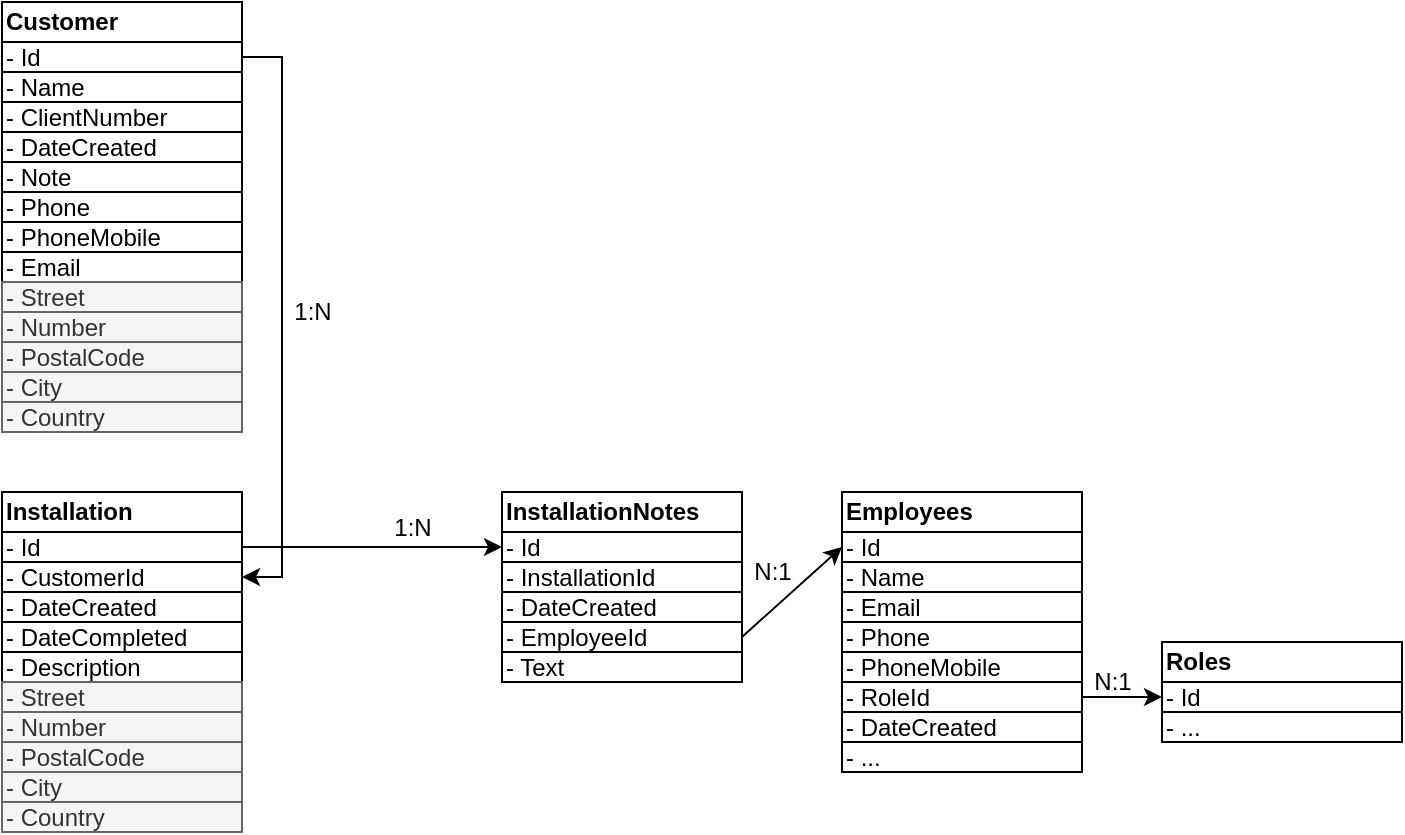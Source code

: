 <mxfile version="13.6.2" type="github"><diagram id="DDfRu9pR-mYWWbXUiUeC" name="Page-2"><mxGraphModel dx="868" dy="482" grid="1" gridSize="10" guides="1" tooltips="1" connect="1" arrows="1" fold="1" page="1" pageScale="1" pageWidth="827" pageHeight="1169" math="0" shadow="0"><root><mxCell id="MrkqH63gfhFUiDKeLNYQ-0"/><mxCell id="MrkqH63gfhFUiDKeLNYQ-1" parent="MrkqH63gfhFUiDKeLNYQ-0"/><mxCell id="MrkqH63gfhFUiDKeLNYQ-2" value="&lt;b&gt;Customer&lt;/b&gt;&lt;br&gt;" style="rounded=0;whiteSpace=wrap;html=1;align=left;" parent="MrkqH63gfhFUiDKeLNYQ-1" vertex="1"><mxGeometry x="40" y="40" width="120" height="20" as="geometry"/></mxCell><mxCell id="MrkqH63gfhFUiDKeLNYQ-3" value="&lt;b&gt;Installation&lt;/b&gt;" style="rounded=0;whiteSpace=wrap;html=1;align=left;" parent="MrkqH63gfhFUiDKeLNYQ-1" vertex="1"><mxGeometry x="40" y="285" width="120" height="20" as="geometry"/></mxCell><mxCell id="MrkqH63gfhFUiDKeLNYQ-4" value="&lt;b&gt;InstallationNotes&lt;/b&gt;" style="rounded=0;whiteSpace=wrap;html=1;align=left;" parent="MrkqH63gfhFUiDKeLNYQ-1" vertex="1"><mxGeometry x="290" y="285" width="120" height="20" as="geometry"/></mxCell><mxCell id="MrkqH63gfhFUiDKeLNYQ-5" style="edgeStyle=orthogonalEdgeStyle;rounded=0;orthogonalLoop=1;jettySize=auto;html=1;exitX=1;exitY=0.5;exitDx=0;exitDy=0;entryX=1;entryY=0.5;entryDx=0;entryDy=0;" parent="MrkqH63gfhFUiDKeLNYQ-1" source="MrkqH63gfhFUiDKeLNYQ-6" target="MrkqH63gfhFUiDKeLNYQ-21" edge="1"><mxGeometry relative="1" as="geometry"/></mxCell><mxCell id="MrkqH63gfhFUiDKeLNYQ-6" value="- Id" style="rounded=0;whiteSpace=wrap;html=1;align=left;" parent="MrkqH63gfhFUiDKeLNYQ-1" vertex="1"><mxGeometry x="40" y="60" width="120" height="15" as="geometry"/></mxCell><mxCell id="MrkqH63gfhFUiDKeLNYQ-7" value="- Name" style="rounded=0;whiteSpace=wrap;html=1;align=left;" parent="MrkqH63gfhFUiDKeLNYQ-1" vertex="1"><mxGeometry x="40" y="75" width="120" height="15" as="geometry"/></mxCell><mxCell id="MrkqH63gfhFUiDKeLNYQ-8" value="- ClientNumber" style="rounded=0;whiteSpace=wrap;html=1;align=left;" parent="MrkqH63gfhFUiDKeLNYQ-1" vertex="1"><mxGeometry x="40" y="90" width="120" height="15" as="geometry"/></mxCell><mxCell id="MrkqH63gfhFUiDKeLNYQ-9" value="- DateCreated" style="rounded=0;whiteSpace=wrap;html=1;align=left;" parent="MrkqH63gfhFUiDKeLNYQ-1" vertex="1"><mxGeometry x="40" y="105" width="120" height="15" as="geometry"/></mxCell><mxCell id="MrkqH63gfhFUiDKeLNYQ-10" value="- Note" style="rounded=0;whiteSpace=wrap;html=1;align=left;" parent="MrkqH63gfhFUiDKeLNYQ-1" vertex="1"><mxGeometry x="40" y="120" width="120" height="15" as="geometry"/></mxCell><mxCell id="MrkqH63gfhFUiDKeLNYQ-11" value="- Phone" style="rounded=0;whiteSpace=wrap;html=1;align=left;" parent="MrkqH63gfhFUiDKeLNYQ-1" vertex="1"><mxGeometry x="40" y="135" width="120" height="15" as="geometry"/></mxCell><mxCell id="MrkqH63gfhFUiDKeLNYQ-12" value="- PhoneMobile" style="rounded=0;whiteSpace=wrap;html=1;align=left;" parent="MrkqH63gfhFUiDKeLNYQ-1" vertex="1"><mxGeometry x="40" y="150" width="120" height="15" as="geometry"/></mxCell><mxCell id="MrkqH63gfhFUiDKeLNYQ-13" value="- Email" style="rounded=0;whiteSpace=wrap;html=1;align=left;" parent="MrkqH63gfhFUiDKeLNYQ-1" vertex="1"><mxGeometry x="40" y="165" width="120" height="15" as="geometry"/></mxCell><mxCell id="MrkqH63gfhFUiDKeLNYQ-14" value="- Street" style="rounded=0;whiteSpace=wrap;html=1;align=left;fillColor=#f5f5f5;strokeColor=#666666;fontColor=#333333;" parent="MrkqH63gfhFUiDKeLNYQ-1" vertex="1"><mxGeometry x="40" y="180" width="120" height="15" as="geometry"/></mxCell><mxCell id="MrkqH63gfhFUiDKeLNYQ-15" value="- Number" style="rounded=0;whiteSpace=wrap;html=1;align=left;fillColor=#f5f5f5;strokeColor=#666666;fontColor=#333333;" parent="MrkqH63gfhFUiDKeLNYQ-1" vertex="1"><mxGeometry x="40" y="195" width="120" height="15" as="geometry"/></mxCell><mxCell id="MrkqH63gfhFUiDKeLNYQ-16" value="- PostalCode" style="rounded=0;whiteSpace=wrap;html=1;align=left;fillColor=#f5f5f5;strokeColor=#666666;fontColor=#333333;" parent="MrkqH63gfhFUiDKeLNYQ-1" vertex="1"><mxGeometry x="40" y="210" width="120" height="15" as="geometry"/></mxCell><mxCell id="MrkqH63gfhFUiDKeLNYQ-17" value="- City" style="rounded=0;whiteSpace=wrap;html=1;align=left;fillColor=#f5f5f5;strokeColor=#666666;fontColor=#333333;" parent="MrkqH63gfhFUiDKeLNYQ-1" vertex="1"><mxGeometry x="40" y="225" width="120" height="15" as="geometry"/></mxCell><mxCell id="MrkqH63gfhFUiDKeLNYQ-18" value="- Country" style="rounded=0;whiteSpace=wrap;html=1;align=left;fillColor=#f5f5f5;strokeColor=#666666;fontColor=#333333;" parent="MrkqH63gfhFUiDKeLNYQ-1" vertex="1"><mxGeometry x="40" y="240" width="120" height="15" as="geometry"/></mxCell><mxCell id="MrkqH63gfhFUiDKeLNYQ-19" style="edgeStyle=none;rounded=0;orthogonalLoop=1;jettySize=auto;html=1;exitX=1;exitY=0.5;exitDx=0;exitDy=0;entryX=0;entryY=0.5;entryDx=0;entryDy=0;" parent="MrkqH63gfhFUiDKeLNYQ-1" source="MrkqH63gfhFUiDKeLNYQ-20" target="MrkqH63gfhFUiDKeLNYQ-25" edge="1"><mxGeometry relative="1" as="geometry"/></mxCell><mxCell id="MrkqH63gfhFUiDKeLNYQ-20" value="- Id" style="rounded=0;whiteSpace=wrap;html=1;align=left;" parent="MrkqH63gfhFUiDKeLNYQ-1" vertex="1"><mxGeometry x="40" y="305" width="120" height="15" as="geometry"/></mxCell><mxCell id="MrkqH63gfhFUiDKeLNYQ-21" value="- CustomerId" style="rounded=0;whiteSpace=wrap;html=1;align=left;" parent="MrkqH63gfhFUiDKeLNYQ-1" vertex="1"><mxGeometry x="40" y="320" width="120" height="15" as="geometry"/></mxCell><mxCell id="MrkqH63gfhFUiDKeLNYQ-22" value="- DateCreated" style="rounded=0;whiteSpace=wrap;html=1;align=left;" parent="MrkqH63gfhFUiDKeLNYQ-1" vertex="1"><mxGeometry x="40" y="335" width="120" height="15" as="geometry"/></mxCell><mxCell id="MrkqH63gfhFUiDKeLNYQ-23" value="- DateCompleted" style="rounded=0;whiteSpace=wrap;html=1;align=left;" parent="MrkqH63gfhFUiDKeLNYQ-1" vertex="1"><mxGeometry x="40" y="350" width="120" height="15" as="geometry"/></mxCell><mxCell id="MrkqH63gfhFUiDKeLNYQ-24" value="- Description" style="rounded=0;whiteSpace=wrap;html=1;align=left;" parent="MrkqH63gfhFUiDKeLNYQ-1" vertex="1"><mxGeometry x="40" y="365" width="120" height="15" as="geometry"/></mxCell><mxCell id="MrkqH63gfhFUiDKeLNYQ-25" value="- Id" style="rounded=0;whiteSpace=wrap;html=1;align=left;" parent="MrkqH63gfhFUiDKeLNYQ-1" vertex="1"><mxGeometry x="290" y="305" width="120" height="15" as="geometry"/></mxCell><mxCell id="MrkqH63gfhFUiDKeLNYQ-26" value="- InstallationId" style="rounded=0;whiteSpace=wrap;html=1;align=left;" parent="MrkqH63gfhFUiDKeLNYQ-1" vertex="1"><mxGeometry x="290" y="320" width="120" height="15" as="geometry"/></mxCell><mxCell id="MrkqH63gfhFUiDKeLNYQ-27" value="- DateCreated" style="rounded=0;whiteSpace=wrap;html=1;align=left;" parent="MrkqH63gfhFUiDKeLNYQ-1" vertex="1"><mxGeometry x="290" y="335" width="120" height="15" as="geometry"/></mxCell><mxCell id="MrkqH63gfhFUiDKeLNYQ-28" style="rounded=0;orthogonalLoop=1;jettySize=auto;html=1;exitX=1;exitY=0.5;exitDx=0;exitDy=0;entryX=0;entryY=0.5;entryDx=0;entryDy=0;" parent="MrkqH63gfhFUiDKeLNYQ-1" source="MrkqH63gfhFUiDKeLNYQ-29" target="MrkqH63gfhFUiDKeLNYQ-32" edge="1"><mxGeometry relative="1" as="geometry"/></mxCell><mxCell id="MrkqH63gfhFUiDKeLNYQ-29" value="- EmployeeId" style="rounded=0;whiteSpace=wrap;html=1;align=left;" parent="MrkqH63gfhFUiDKeLNYQ-1" vertex="1"><mxGeometry x="290" y="350" width="120" height="15" as="geometry"/></mxCell><mxCell id="MrkqH63gfhFUiDKeLNYQ-30" value="- Text" style="rounded=0;whiteSpace=wrap;html=1;align=left;" parent="MrkqH63gfhFUiDKeLNYQ-1" vertex="1"><mxGeometry x="290" y="365" width="120" height="15" as="geometry"/></mxCell><mxCell id="MrkqH63gfhFUiDKeLNYQ-31" value="&lt;b&gt;Employees&lt;/b&gt;" style="rounded=0;whiteSpace=wrap;html=1;align=left;" parent="MrkqH63gfhFUiDKeLNYQ-1" vertex="1"><mxGeometry x="460" y="285" width="120" height="20" as="geometry"/></mxCell><mxCell id="MrkqH63gfhFUiDKeLNYQ-32" value="- Id" style="rounded=0;whiteSpace=wrap;html=1;align=left;" parent="MrkqH63gfhFUiDKeLNYQ-1" vertex="1"><mxGeometry x="460" y="305" width="120" height="15" as="geometry"/></mxCell><mxCell id="MrkqH63gfhFUiDKeLNYQ-33" value="- Name" style="rounded=0;whiteSpace=wrap;html=1;align=left;" parent="MrkqH63gfhFUiDKeLNYQ-1" vertex="1"><mxGeometry x="460" y="320" width="120" height="15" as="geometry"/></mxCell><mxCell id="MrkqH63gfhFUiDKeLNYQ-34" value="- Email" style="rounded=0;whiteSpace=wrap;html=1;align=left;" parent="MrkqH63gfhFUiDKeLNYQ-1" vertex="1"><mxGeometry x="460" y="335" width="120" height="15" as="geometry"/></mxCell><mxCell id="MrkqH63gfhFUiDKeLNYQ-35" value="- Phone" style="rounded=0;whiteSpace=wrap;html=1;align=left;" parent="MrkqH63gfhFUiDKeLNYQ-1" vertex="1"><mxGeometry x="460" y="350" width="120" height="15" as="geometry"/></mxCell><mxCell id="MrkqH63gfhFUiDKeLNYQ-36" value="- PhoneMobile" style="rounded=0;whiteSpace=wrap;html=1;align=left;" parent="MrkqH63gfhFUiDKeLNYQ-1" vertex="1"><mxGeometry x="460" y="365" width="120" height="15" as="geometry"/></mxCell><mxCell id="MrkqH63gfhFUiDKeLNYQ-37" style="edgeStyle=none;rounded=0;orthogonalLoop=1;jettySize=auto;html=1;exitX=1;exitY=0.5;exitDx=0;exitDy=0;entryX=0;entryY=0.5;entryDx=0;entryDy=0;" parent="MrkqH63gfhFUiDKeLNYQ-1" source="MrkqH63gfhFUiDKeLNYQ-38" target="MrkqH63gfhFUiDKeLNYQ-43" edge="1"><mxGeometry relative="1" as="geometry"/></mxCell><mxCell id="MrkqH63gfhFUiDKeLNYQ-38" value="- RoleId" style="rounded=0;whiteSpace=wrap;html=1;align=left;" parent="MrkqH63gfhFUiDKeLNYQ-1" vertex="1"><mxGeometry x="460" y="380" width="120" height="15" as="geometry"/></mxCell><mxCell id="MrkqH63gfhFUiDKeLNYQ-39" value="- DateCreated" style="rounded=0;whiteSpace=wrap;html=1;align=left;" parent="MrkqH63gfhFUiDKeLNYQ-1" vertex="1"><mxGeometry x="460" y="395" width="120" height="15" as="geometry"/></mxCell><mxCell id="MrkqH63gfhFUiDKeLNYQ-40" value="- ..." style="rounded=0;whiteSpace=wrap;html=1;align=left;" parent="MrkqH63gfhFUiDKeLNYQ-1" vertex="1"><mxGeometry x="460" y="410" width="120" height="15" as="geometry"/></mxCell><mxCell id="MrkqH63gfhFUiDKeLNYQ-41" value="N:1" style="text;html=1;align=center;verticalAlign=middle;resizable=0;points=[];autosize=1;" parent="MrkqH63gfhFUiDKeLNYQ-1" vertex="1"><mxGeometry x="410" y="315" width="30" height="20" as="geometry"/></mxCell><mxCell id="MrkqH63gfhFUiDKeLNYQ-42" value="&lt;b&gt;Roles&lt;/b&gt;" style="rounded=0;whiteSpace=wrap;html=1;align=left;" parent="MrkqH63gfhFUiDKeLNYQ-1" vertex="1"><mxGeometry x="620" y="360" width="120" height="20" as="geometry"/></mxCell><mxCell id="MrkqH63gfhFUiDKeLNYQ-43" value="- Id" style="rounded=0;whiteSpace=wrap;html=1;align=left;" parent="MrkqH63gfhFUiDKeLNYQ-1" vertex="1"><mxGeometry x="620" y="380" width="120" height="15" as="geometry"/></mxCell><mxCell id="MrkqH63gfhFUiDKeLNYQ-44" value="- ..." style="rounded=0;whiteSpace=wrap;html=1;align=left;" parent="MrkqH63gfhFUiDKeLNYQ-1" vertex="1"><mxGeometry x="620" y="395" width="120" height="15" as="geometry"/></mxCell><mxCell id="MrkqH63gfhFUiDKeLNYQ-45" value="N:1" style="text;html=1;align=center;verticalAlign=middle;resizable=0;points=[];autosize=1;" parent="MrkqH63gfhFUiDKeLNYQ-1" vertex="1"><mxGeometry x="580" y="370" width="30" height="20" as="geometry"/></mxCell><mxCell id="MrkqH63gfhFUiDKeLNYQ-46" value="- Street" style="rounded=0;whiteSpace=wrap;html=1;align=left;fillColor=#f5f5f5;strokeColor=#666666;fontColor=#333333;" parent="MrkqH63gfhFUiDKeLNYQ-1" vertex="1"><mxGeometry x="40" y="380" width="120" height="15" as="geometry"/></mxCell><mxCell id="MrkqH63gfhFUiDKeLNYQ-47" value="- Number" style="rounded=0;whiteSpace=wrap;html=1;align=left;fillColor=#f5f5f5;strokeColor=#666666;fontColor=#333333;" parent="MrkqH63gfhFUiDKeLNYQ-1" vertex="1"><mxGeometry x="40" y="395" width="120" height="15" as="geometry"/></mxCell><mxCell id="MrkqH63gfhFUiDKeLNYQ-48" value="- PostalCode" style="rounded=0;whiteSpace=wrap;html=1;align=left;fillColor=#f5f5f5;strokeColor=#666666;fontColor=#333333;" parent="MrkqH63gfhFUiDKeLNYQ-1" vertex="1"><mxGeometry x="40" y="410" width="120" height="15" as="geometry"/></mxCell><mxCell id="MrkqH63gfhFUiDKeLNYQ-49" value="- City" style="rounded=0;whiteSpace=wrap;html=1;align=left;fillColor=#f5f5f5;strokeColor=#666666;fontColor=#333333;" parent="MrkqH63gfhFUiDKeLNYQ-1" vertex="1"><mxGeometry x="40" y="425" width="120" height="15" as="geometry"/></mxCell><mxCell id="MrkqH63gfhFUiDKeLNYQ-50" value="- Country" style="rounded=0;whiteSpace=wrap;html=1;align=left;fillColor=#f5f5f5;strokeColor=#666666;fontColor=#333333;" parent="MrkqH63gfhFUiDKeLNYQ-1" vertex="1"><mxGeometry x="40" y="440" width="120" height="15" as="geometry"/></mxCell><mxCell id="MrkqH63gfhFUiDKeLNYQ-51" value="1:N" style="text;html=1;align=center;verticalAlign=middle;resizable=0;points=[];autosize=1;" parent="MrkqH63gfhFUiDKeLNYQ-1" vertex="1"><mxGeometry x="230" y="292.5" width="30" height="20" as="geometry"/></mxCell><mxCell id="MrkqH63gfhFUiDKeLNYQ-52" value="1:N" style="text;html=1;align=center;verticalAlign=middle;resizable=0;points=[];autosize=1;" parent="MrkqH63gfhFUiDKeLNYQ-1" vertex="1"><mxGeometry x="180" y="185" width="30" height="20" as="geometry"/></mxCell></root></mxGraphModel></diagram></mxfile>